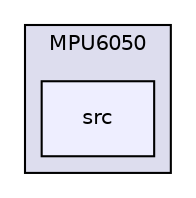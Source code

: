 digraph "/media/nicolas/A600540B0053E13B/Users/nicolas/Documents/Ecole/ISEN/Projet/Coupe de France/Module Cerveau/Gyroscope/MPU6050/src" {
  compound=true
  node [ fontsize="10", fontname="Helvetica"];
  edge [ labelfontsize="10", labelfontname="Helvetica"];
  subgraph clusterdir_2d1f23b58b8263e9463c4ee55a9c6070 {
    graph [ bgcolor="#ddddee", pencolor="black", label="MPU6050" fontname="Helvetica", fontsize="10", URL="dir_2d1f23b58b8263e9463c4ee55a9c6070.html"]
  dir_b6883bb9e2694b611848609bfb3e442c [shape=box, label="src", style="filled", fillcolor="#eeeeff", pencolor="black", URL="dir_b6883bb9e2694b611848609bfb3e442c.html"];
  }
}
